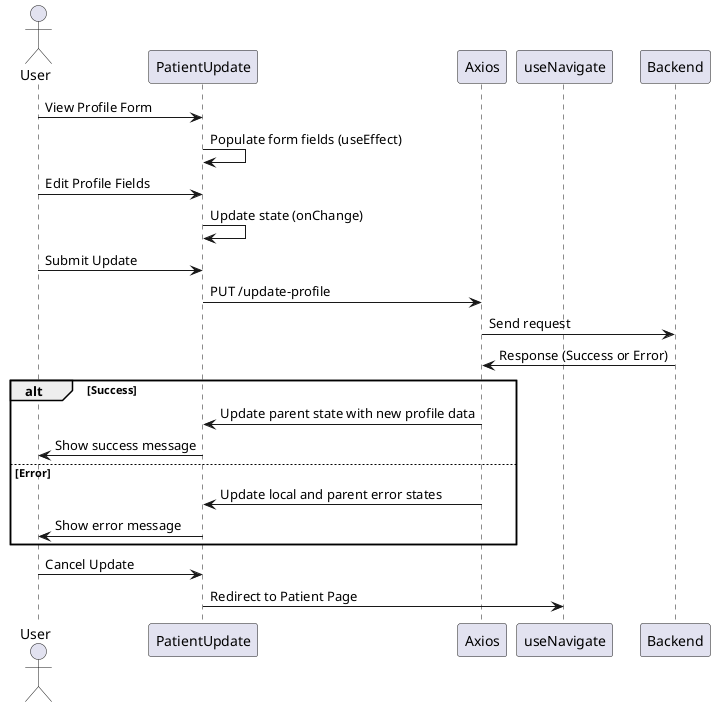
@startuml
actor User
participant PatientUpdate
participant Axios
participant useNavigate

User -> PatientUpdate: View Profile Form
PatientUpdate -> PatientUpdate: Populate form fields (useEffect)
User -> PatientUpdate: Edit Profile Fields
PatientUpdate -> PatientUpdate: Update state (onChange)
User -> PatientUpdate: Submit Update
PatientUpdate -> Axios: PUT /update-profile
Axios -> Backend: Send request
Backend -> Axios: Response (Success or Error)
alt Success
    Axios -> PatientUpdate: Update parent state with new profile data
    PatientUpdate -> User: Show success message
else Error
    Axios -> PatientUpdate: Update local and parent error states
    PatientUpdate -> User: Show error message
end
User -> PatientUpdate: Cancel Update
PatientUpdate -> useNavigate: Redirect to Patient Page
@enduml
